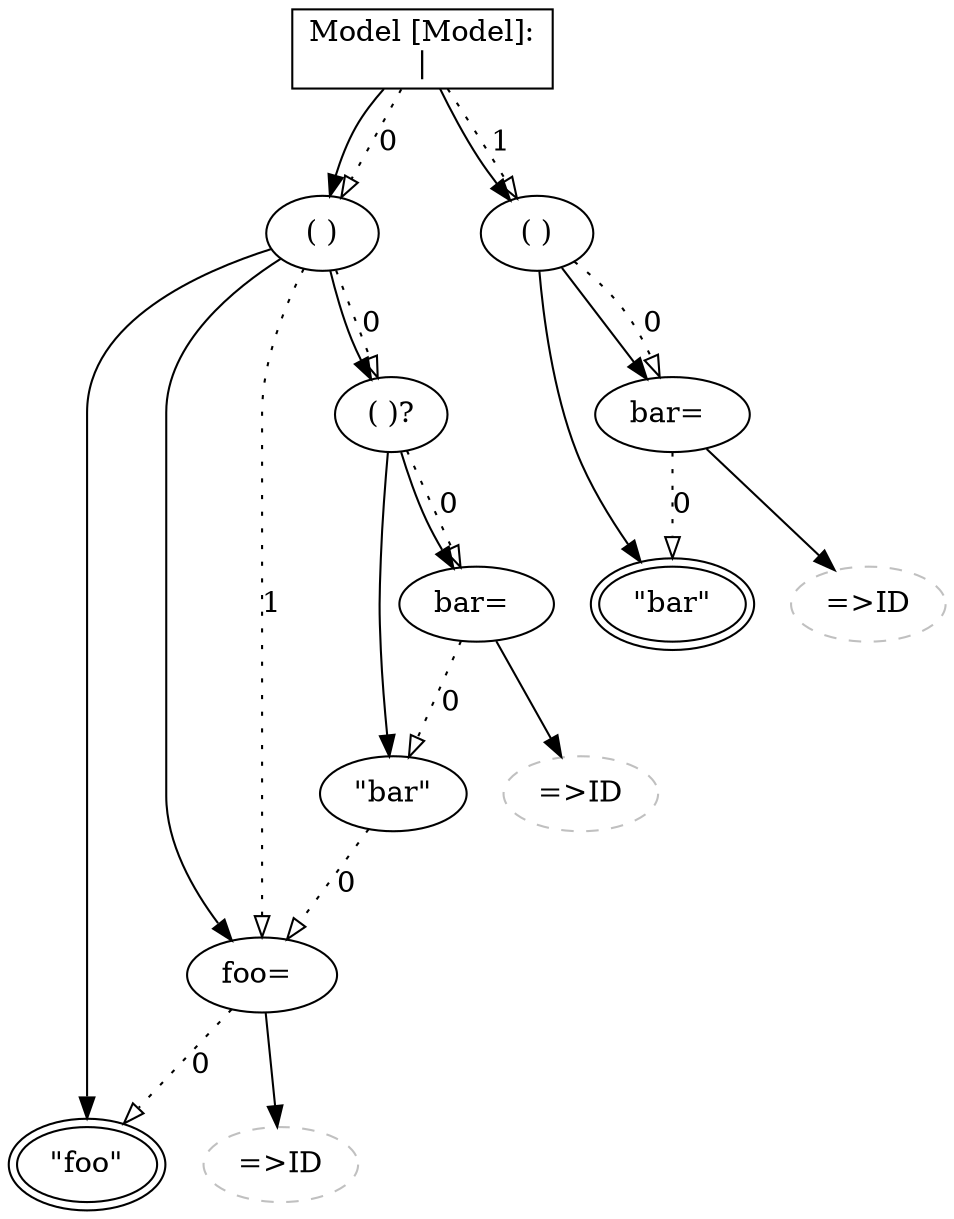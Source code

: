 ## This is a Graphviz .dot file (http://www.graphviz.org/)
## You can use the command 'dot -Tpdf this.dot > out.pdf' to render it.
digraph G {
alternatives514061938 [label="Model \[Model\]:\n\|",shape=record];
group512280085 [label="( )"];
keyword629447772 [peripheries=2,label="\"foo\""];
assignment624258882 [label="foo= "];
rulecall1461414179 [style=dashed,color=grey,label="=\>ID"];
group1217635714 [label="( )?"];
keyword1431772935 [label="\"bar\""];
assignment1253453910 [label="bar= "];
rulecall2132771947 [style=dashed,color=grey,label="=\>ID"];
group1848561152 [label="( )"];
keyword1121360515 [peripheries=2,label="\"bar\""];
assignment389689533 [label="bar= "];
rulecall1834341428 [style=dashed,color=grey,label="=\>ID"];
group512280085->keyword629447772 [];
assignment624258882->rulecall1461414179 [];
assignment624258882->keyword629447772 [style=dotted,label=0,arrowhead=onormal];
group512280085->assignment624258882 [];
keyword1431772935->assignment624258882 [style=dotted,label=0,arrowhead=onormal];
group1217635714->keyword1431772935 [];
assignment1253453910->rulecall2132771947 [];
assignment1253453910->keyword1431772935 [style=dotted,label=0,arrowhead=onormal];
group1217635714->assignment1253453910 [];
group1217635714->assignment1253453910 [style=dotted,label=0,arrowhead=onormal];
group512280085->group1217635714 [];
group512280085->group1217635714 [style=dotted,label=0,arrowhead=onormal];
group512280085->assignment624258882 [style=dotted,label=1,arrowhead=onormal];
alternatives514061938->group512280085 [];
group1848561152->keyword1121360515 [];
assignment389689533->rulecall1834341428 [];
assignment389689533->keyword1121360515 [style=dotted,label=0,arrowhead=onormal];
group1848561152->assignment389689533 [];
group1848561152->assignment389689533 [style=dotted,label=0,arrowhead=onormal];
alternatives514061938->group1848561152 [];
alternatives514061938->group512280085 [style=dotted,label=0,arrowhead=onormal];
alternatives514061938->group1848561152 [style=dotted,label=1,arrowhead=onormal];
}

